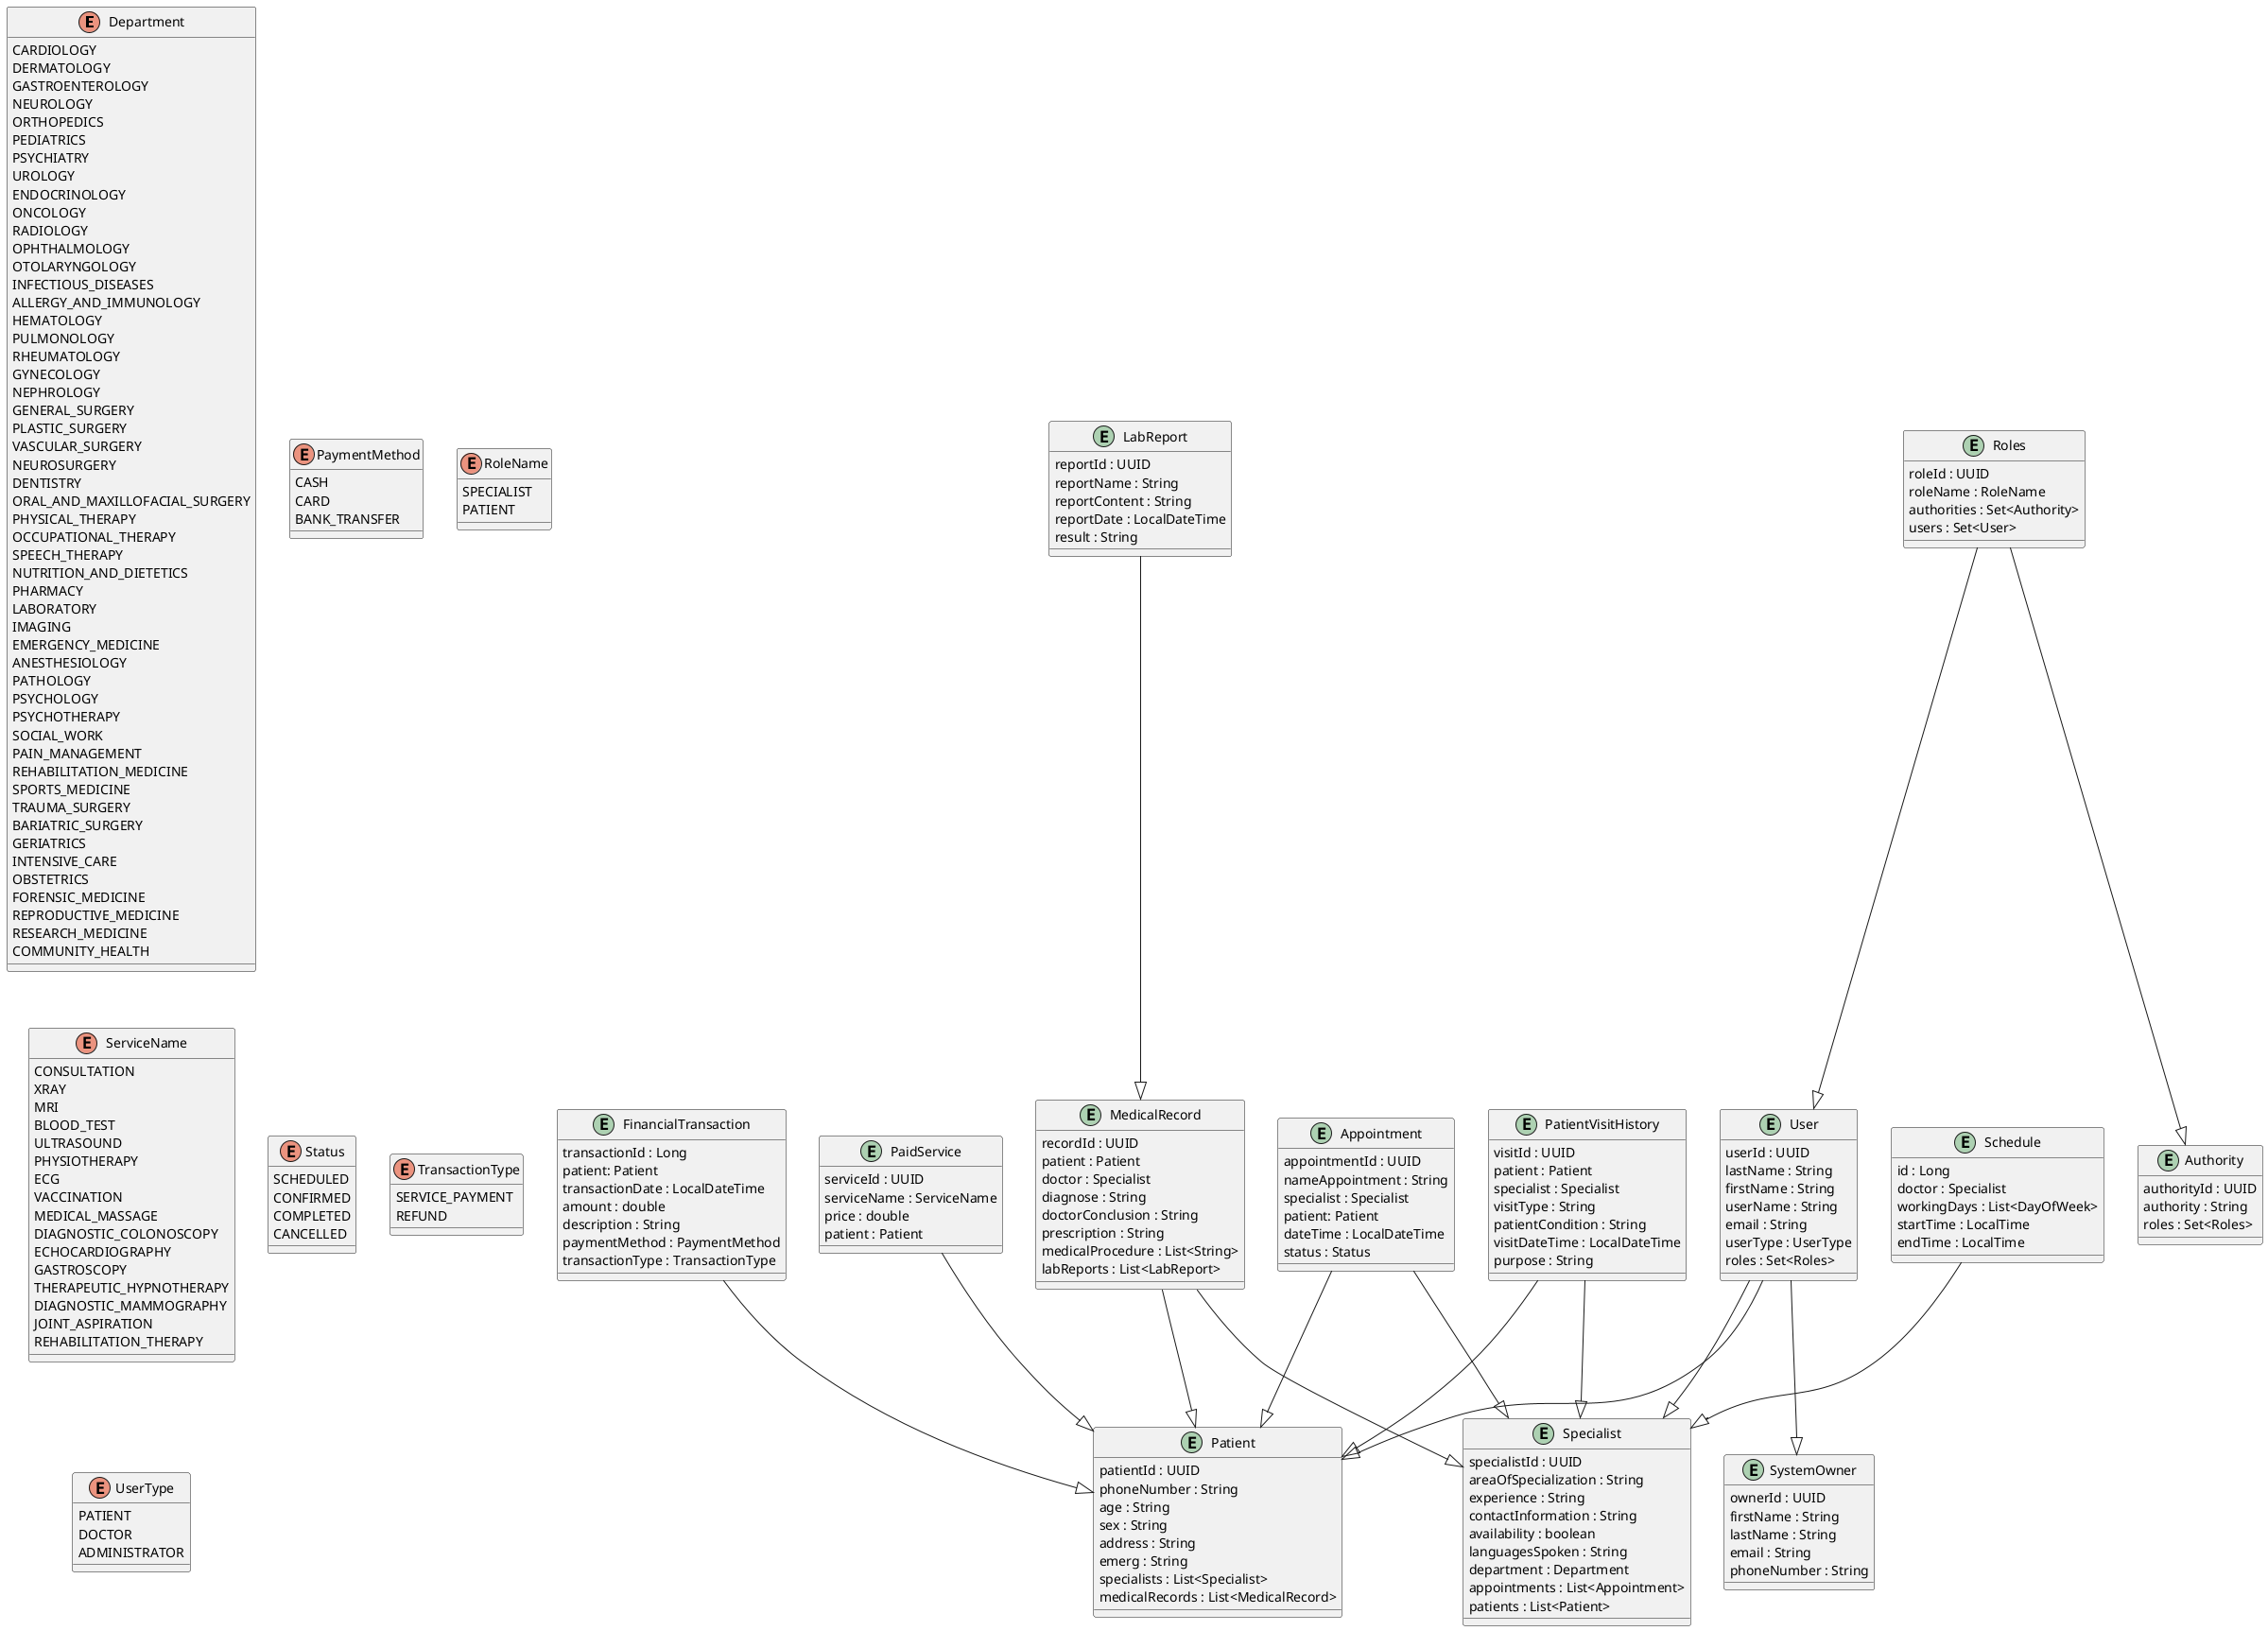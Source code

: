 @startuml

enum Department {
    CARDIOLOGY
    DERMATOLOGY
    GASTROENTEROLOGY
    NEUROLOGY
    ORTHOPEDICS
    PEDIATRICS
    PSYCHIATRY
    UROLOGY
    ENDOCRINOLOGY
    ONCOLOGY
    RADIOLOGY
    OPHTHALMOLOGY
    OTOLARYNGOLOGY
    INFECTIOUS_DISEASES
    ALLERGY_AND_IMMUNOLOGY
    HEMATOLOGY
    PULMONOLOGY
    RHEUMATOLOGY
    GYNECOLOGY
    NEPHROLOGY
    GENERAL_SURGERY
    PLASTIC_SURGERY
    VASCULAR_SURGERY
    NEUROSURGERY
    DENTISTRY
    ORAL_AND_MAXILLOFACIAL_SURGERY
    PHYSICAL_THERAPY
    OCCUPATIONAL_THERAPY
    SPEECH_THERAPY
    NUTRITION_AND_DIETETICS
    PHARMACY
    LABORATORY
    IMAGING
    EMERGENCY_MEDICINE
    ANESTHESIOLOGY
    PATHOLOGY
    PSYCHOLOGY
    PSYCHOTHERAPY
    SOCIAL_WORK
    PAIN_MANAGEMENT
    REHABILITATION_MEDICINE
    SPORTS_MEDICINE
    TRAUMA_SURGERY
    BARIATRIC_SURGERY
    GERIATRICS
    INTENSIVE_CARE
    OBSTETRICS
    FORENSIC_MEDICINE
    REPRODUCTIVE_MEDICINE
    RESEARCH_MEDICINE
    COMMUNITY_HEALTH
}

enum PaymentMethod {
    CASH
    CARD
    BANK_TRANSFER
}

enum RoleName {
    SPECIALIST
    PATIENT
}

enum ServiceName {
    CONSULTATION
    XRAY
    MRI
    BLOOD_TEST
    ULTRASOUND
    PHYSIOTHERAPY
    ECG
    VACCINATION
    MEDICAL_MASSAGE
    DIAGNOSTIC_COLONOSCOPY
    ECHOCARDIOGRAPHY
    GASTROSCOPY
    THERAPEUTIC_HYPNOTHERAPY
    DIAGNOSTIC_MAMMOGRAPHY
    JOINT_ASPIRATION
    REHABILITATION_THERAPY
}

enum Status {
    SCHEDULED
    CONFIRMED
    COMPLETED
    CANCELLED
}

enum TransactionType {
    SERVICE_PAYMENT
    REFUND
}

enum UserType {
    PATIENT
    DOCTOR
    ADMINISTRATOR
}

entity Appointment {
    appointmentId : UUID
    nameAppointment : String
    specialist : Specialist
    patient: Patient
    dateTime : LocalDateTime
    status : Status
}

entity Authority {
    authorityId : UUID
    authority : String
    roles : Set<Roles>
}

entity FinancialTransaction {
    transactionId : Long
    patient: Patient
    transactionDate : LocalDateTime
    amount : double
    description : String
    paymentMethod : PaymentMethod
    transactionType : TransactionType
}

entity LabReport {
    reportId : UUID
    reportName : String
    reportContent : String
    reportDate : LocalDateTime
    result : String
}

entity MedicalRecord {
    recordId : UUID
    patient : Patient
    doctor : Specialist
    diagnose : String
    doctorConclusion : String
    prescription : String
    medicalProcedure : List<String>
    labReports : List<LabReport>
}

entity PaidService {
    serviceId : UUID
    serviceName : ServiceName
    price : double
    patient : Patient
}

entity Patient {
    patientId : UUID
    phoneNumber : String
    age : String
    sex : String
    address : String
    emerg : String
    specialists : List<Specialist>
    medicalRecords : List<MedicalRecord>
}

entity PatientVisitHistory {
    visitId : UUID
    patient : Patient
    specialist : Specialist
    visitType : String
    patientCondition : String
    visitDateTime : LocalDateTime
    purpose : String

}

entity Roles {
    roleId : UUID
    roleName : RoleName
    authorities : Set<Authority>
    users : Set<User>
}

entity Schedule {
    id : Long
    doctor : Specialist
    workingDays : List<DayOfWeek>
    startTime : LocalTime
    endTime : LocalTime
}

entity Specialist {
    specialistId : UUID
    areaOfSpecialization : String
    experience : String
    contactInformation : String
    availability : boolean
    languagesSpoken : String
    department : Department
    appointments : List<Appointment>
    patients : List<Patient>
}

entity SystemOwner {
    ownerId : UUID
    firstName : String
    lastName : String
    email : String
    phoneNumber : String
}

entity User {
    userId : UUID
    lastName : String
    firstName : String
    userName : String
    email : String
    userType : UserType
    roles : Set<Roles>
}

User --|> Specialist
User --|> Patient
User --|> SystemOwner
Appointment --|> Specialist
Appointment --|> Patient
FinancialTransaction --|> Patient
LabReport --|> MedicalRecord
MedicalRecord --|> Patient
MedicalRecord --|> Specialist
PaidService --|> Patient
PatientVisitHistory --|> Patient
PatientVisitHistory --|> Specialist
Roles --|> Authority
Roles --|> User
Schedule --|> Specialist

@enduml
